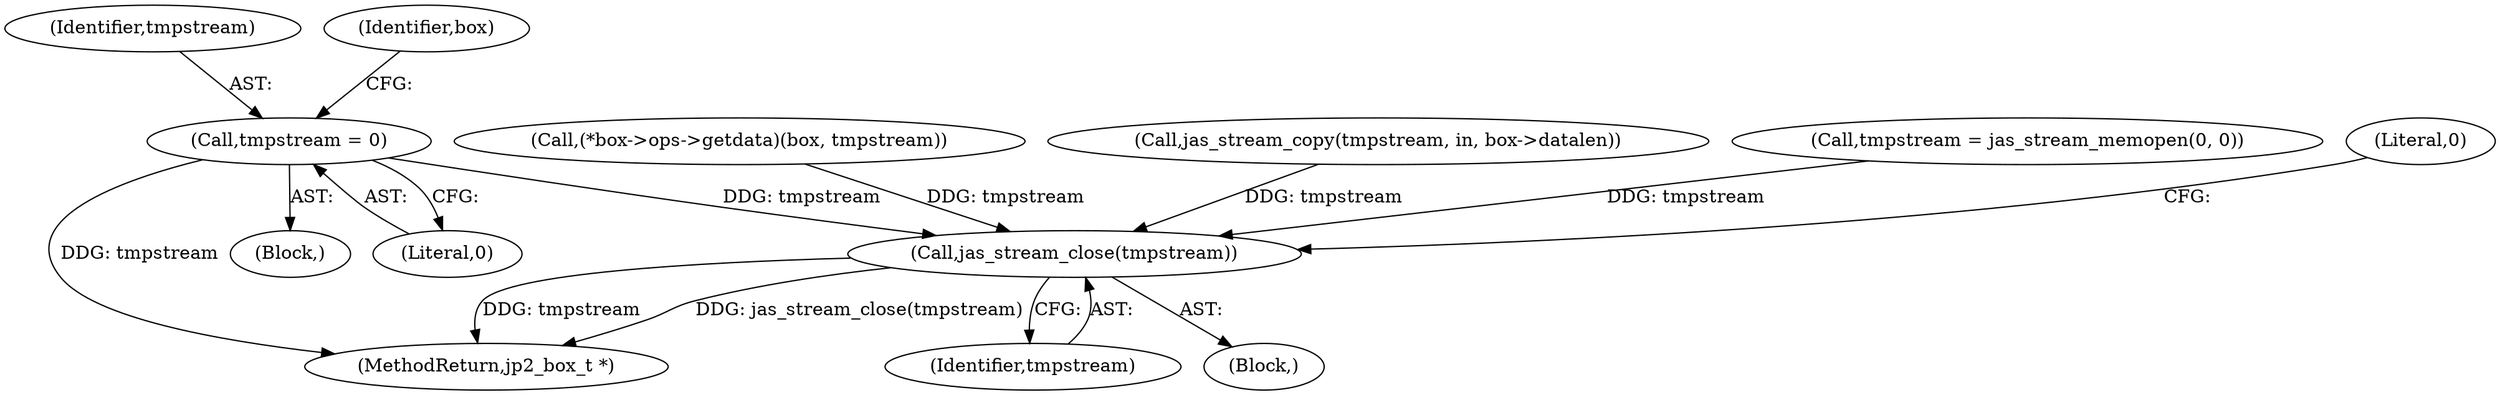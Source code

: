 digraph "0_jasper_bdfe95a6e81ffb4b2fad31a76b57943695beed20_0@pointer" {
"1000116" [label="(Call,tmpstream = 0)"];
"1000329" [label="(Call,jas_stream_close(tmpstream))"];
"1000329" [label="(Call,jas_stream_close(tmpstream))"];
"1000330" [label="(Identifier,tmpstream)"];
"1000106" [label="(Block,)"];
"1000118" [label="(Literal,0)"];
"1000117" [label="(Identifier,tmpstream)"];
"1000301" [label="(Call,(*box->ops->getdata)(box, tmpstream))"];
"1000333" [label="(MethodReturn,jp2_box_t *)"];
"1000328" [label="(Block,)"];
"1000273" [label="(Call,jas_stream_copy(tmpstream, in, box->datalen))"];
"1000116" [label="(Call,tmpstream = 0)"];
"1000265" [label="(Call,tmpstream = jas_stream_memopen(0, 0))"];
"1000332" [label="(Literal,0)"];
"1000122" [label="(Identifier,box)"];
"1000116" -> "1000106"  [label="AST: "];
"1000116" -> "1000118"  [label="CFG: "];
"1000117" -> "1000116"  [label="AST: "];
"1000118" -> "1000116"  [label="AST: "];
"1000122" -> "1000116"  [label="CFG: "];
"1000116" -> "1000333"  [label="DDG: tmpstream"];
"1000116" -> "1000329"  [label="DDG: tmpstream"];
"1000329" -> "1000328"  [label="AST: "];
"1000329" -> "1000330"  [label="CFG: "];
"1000330" -> "1000329"  [label="AST: "];
"1000332" -> "1000329"  [label="CFG: "];
"1000329" -> "1000333"  [label="DDG: jas_stream_close(tmpstream)"];
"1000329" -> "1000333"  [label="DDG: tmpstream"];
"1000301" -> "1000329"  [label="DDG: tmpstream"];
"1000273" -> "1000329"  [label="DDG: tmpstream"];
"1000265" -> "1000329"  [label="DDG: tmpstream"];
}
